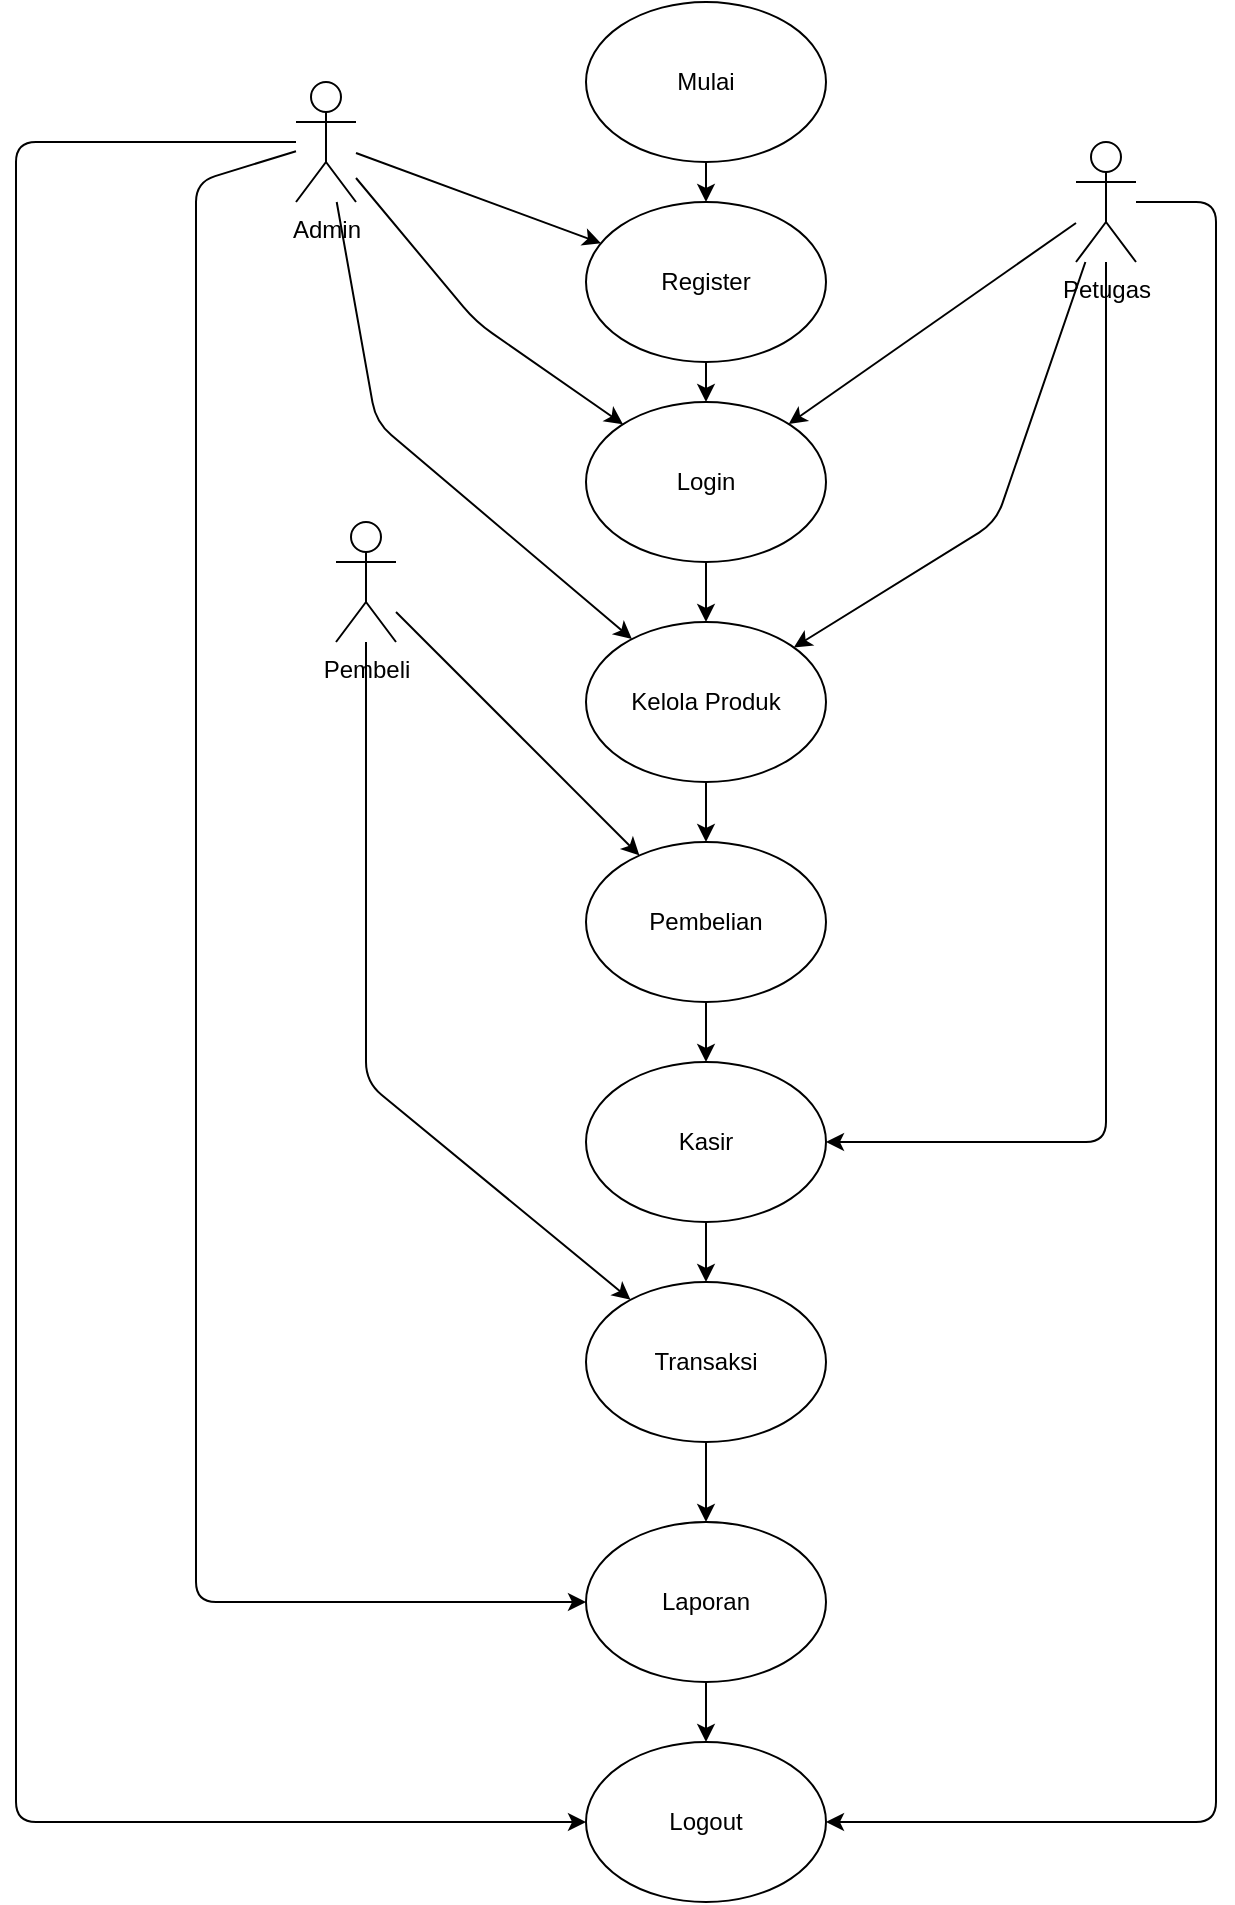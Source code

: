 <mxfile>
    <diagram id="4I2155b50Y3thq_ENxm2" name="Page-1">
        <mxGraphModel dx="1260" dy="720" grid="1" gridSize="10" guides="1" tooltips="1" connect="1" arrows="1" fold="1" page="1" pageScale="1" pageWidth="850" pageHeight="1100" math="0" shadow="0">
            <root>
                <mxCell id="0"/>
                <mxCell id="1" parent="0"/>
                <mxCell id="8" style="edgeStyle=none;html=1;" parent="1" source="2" target="4" edge="1">
                    <mxGeometry relative="1" as="geometry"/>
                </mxCell>
                <mxCell id="15" style="edgeStyle=none;html=1;" parent="1" source="2" target="13" edge="1">
                    <mxGeometry relative="1" as="geometry">
                        <Array as="points">
                            <mxPoint x="200" y="280"/>
                        </Array>
                    </mxGeometry>
                </mxCell>
                <mxCell id="16" style="edgeStyle=none;html=1;" parent="1" source="2" target="5" edge="1">
                    <mxGeometry relative="1" as="geometry">
                        <Array as="points">
                            <mxPoint x="250" y="230"/>
                        </Array>
                    </mxGeometry>
                </mxCell>
                <mxCell id="31" style="edgeStyle=none;html=1;" parent="1" source="2" target="29" edge="1">
                    <mxGeometry relative="1" as="geometry">
                        <Array as="points">
                            <mxPoint x="110" y="160"/>
                            <mxPoint x="110" y="870"/>
                        </Array>
                    </mxGeometry>
                </mxCell>
                <mxCell id="36" style="edgeStyle=none;html=1;" parent="1" source="2" target="33" edge="1">
                    <mxGeometry relative="1" as="geometry">
                        <Array as="points">
                            <mxPoint x="20" y="140"/>
                            <mxPoint x="20" y="980"/>
                        </Array>
                    </mxGeometry>
                </mxCell>
                <mxCell id="2" value="Admin" style="shape=umlActor;verticalLabelPosition=bottom;verticalAlign=top;html=1;outlineConnect=0;" parent="1" vertex="1">
                    <mxGeometry x="160" y="110" width="30" height="60" as="geometry"/>
                </mxCell>
                <mxCell id="10" style="edgeStyle=none;html=1;" parent="1" source="3" target="4" edge="1">
                    <mxGeometry relative="1" as="geometry"/>
                </mxCell>
                <mxCell id="3" value="Mulai" style="ellipse;whiteSpace=wrap;html=1;" parent="1" vertex="1">
                    <mxGeometry x="305" y="70" width="120" height="80" as="geometry"/>
                </mxCell>
                <mxCell id="11" style="edgeStyle=none;html=1;" parent="1" source="4" target="5" edge="1">
                    <mxGeometry relative="1" as="geometry"/>
                </mxCell>
                <mxCell id="4" value="Register" style="ellipse;whiteSpace=wrap;html=1;" parent="1" vertex="1">
                    <mxGeometry x="305" y="170" width="120" height="80" as="geometry"/>
                </mxCell>
                <mxCell id="14" style="edgeStyle=none;html=1;" parent="1" source="5" target="13" edge="1">
                    <mxGeometry relative="1" as="geometry"/>
                </mxCell>
                <mxCell id="5" value="Login" style="ellipse;whiteSpace=wrap;html=1;" parent="1" vertex="1">
                    <mxGeometry x="305" y="270" width="120" height="80" as="geometry"/>
                </mxCell>
                <mxCell id="9" style="edgeStyle=none;html=1;" parent="1" source="6" target="5" edge="1">
                    <mxGeometry relative="1" as="geometry"/>
                </mxCell>
                <mxCell id="22" style="edgeStyle=none;html=1;" parent="1" source="6" target="20" edge="1">
                    <mxGeometry relative="1" as="geometry">
                        <Array as="points">
                            <mxPoint x="565" y="420"/>
                            <mxPoint x="565" y="640"/>
                        </Array>
                    </mxGeometry>
                </mxCell>
                <mxCell id="24" style="edgeStyle=none;html=1;" parent="1" source="6" target="13" edge="1">
                    <mxGeometry relative="1" as="geometry">
                        <Array as="points">
                            <mxPoint x="510" y="330"/>
                        </Array>
                    </mxGeometry>
                </mxCell>
                <mxCell id="35" style="edgeStyle=none;html=1;" parent="1" source="6" target="33" edge="1">
                    <mxGeometry relative="1" as="geometry">
                        <Array as="points">
                            <mxPoint x="620" y="170"/>
                            <mxPoint x="620" y="980"/>
                        </Array>
                    </mxGeometry>
                </mxCell>
                <mxCell id="6" value="Petugas" style="shape=umlActor;verticalLabelPosition=bottom;verticalAlign=top;html=1;outlineConnect=0;" parent="1" vertex="1">
                    <mxGeometry x="550" y="140" width="30" height="60" as="geometry"/>
                </mxCell>
                <mxCell id="23" style="edgeStyle=none;html=1;" parent="1" source="7" target="17" edge="1">
                    <mxGeometry relative="1" as="geometry"/>
                </mxCell>
                <mxCell id="26" style="edgeStyle=none;html=1;" parent="1" source="7" target="25" edge="1">
                    <mxGeometry relative="1" as="geometry">
                        <Array as="points">
                            <mxPoint x="195" y="610"/>
                        </Array>
                    </mxGeometry>
                </mxCell>
                <mxCell id="7" value="Pembeli" style="shape=umlActor;verticalLabelPosition=bottom;verticalAlign=top;html=1;outlineConnect=0;" parent="1" vertex="1">
                    <mxGeometry x="180" y="330" width="30" height="60" as="geometry"/>
                </mxCell>
                <mxCell id="18" style="edgeStyle=none;html=1;" parent="1" source="13" target="17" edge="1">
                    <mxGeometry relative="1" as="geometry"/>
                </mxCell>
                <mxCell id="13" value="Kelola Produk" style="ellipse;whiteSpace=wrap;html=1;" parent="1" vertex="1">
                    <mxGeometry x="305" y="380" width="120" height="80" as="geometry"/>
                </mxCell>
                <mxCell id="21" style="edgeStyle=none;html=1;" parent="1" source="17" target="20" edge="1">
                    <mxGeometry relative="1" as="geometry"/>
                </mxCell>
                <mxCell id="17" value="Pembelian" style="ellipse;whiteSpace=wrap;html=1;" parent="1" vertex="1">
                    <mxGeometry x="305" y="490" width="120" height="80" as="geometry"/>
                </mxCell>
                <mxCell id="27" style="edgeStyle=none;html=1;" parent="1" source="20" target="25" edge="1">
                    <mxGeometry relative="1" as="geometry"/>
                </mxCell>
                <mxCell id="20" value="Kasir" style="ellipse;whiteSpace=wrap;html=1;" parent="1" vertex="1">
                    <mxGeometry x="305" y="600" width="120" height="80" as="geometry"/>
                </mxCell>
                <mxCell id="30" style="edgeStyle=none;html=1;" parent="1" source="25" target="29" edge="1">
                    <mxGeometry relative="1" as="geometry"/>
                </mxCell>
                <mxCell id="25" value="Transaksi" style="ellipse;whiteSpace=wrap;html=1;" parent="1" vertex="1">
                    <mxGeometry x="305" y="710" width="120" height="80" as="geometry"/>
                </mxCell>
                <mxCell id="34" style="edgeStyle=none;html=1;" parent="1" source="29" target="33" edge="1">
                    <mxGeometry relative="1" as="geometry"/>
                </mxCell>
                <mxCell id="29" value="Laporan" style="ellipse;whiteSpace=wrap;html=1;" parent="1" vertex="1">
                    <mxGeometry x="305" y="830" width="120" height="80" as="geometry"/>
                </mxCell>
                <mxCell id="33" value="Logout" style="ellipse;whiteSpace=wrap;html=1;" parent="1" vertex="1">
                    <mxGeometry x="305" y="940" width="120" height="80" as="geometry"/>
                </mxCell>
            </root>
        </mxGraphModel>
    </diagram>
</mxfile>